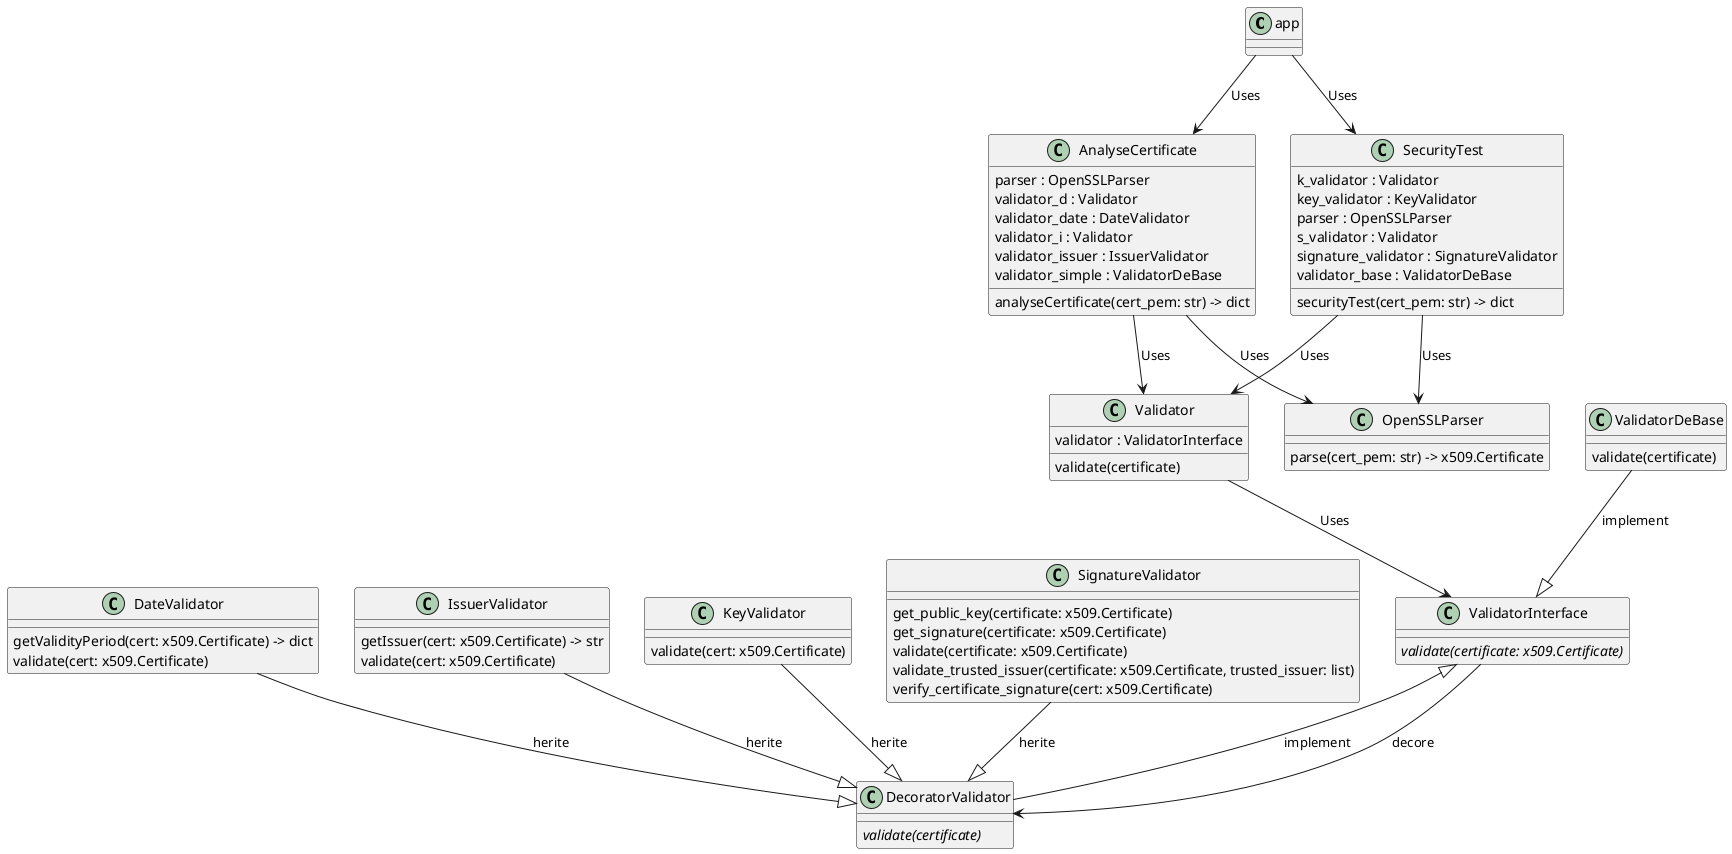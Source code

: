 @startuml classes_UML-Après
set namespaceSeparator none
class "app" as src.app {
}
class "AnalyseCertificate" as src.models.analyseCertificate.AnalyseCertificate {
  parser : OpenSSLParser
  validator_d : Validator
  validator_date : DateValidator
  validator_i : Validator
  validator_issuer : IssuerValidator
  validator_simple : ValidatorDeBase
  analyseCertificate(cert_pem: str) -> dict
}
class "DateValidator" as src.models.DateValidator.DateValidator {
  getValidityPeriod(cert: x509.Certificate) -> dict
  validate(cert: x509.Certificate)
}
class "IssuerValidator" as src.models.IssuerValidator.IssuerValidator {
  getIssuer(cert: x509.Certificate) -> str
  validate(cert: x509.Certificate)
}
class "KeyValidator" as src.models.KeyValidator.KeyValidator {
  validate(cert: x509.Certificate)
}
class "OpenSSLParser" as src.models.OpenSSLParser.OpenSSLParser {
  parse(cert_pem: str) -> x509.Certificate
}
class "SecurityTest" as src.services.SecurityTest.SecurityTest {
  k_validator : Validator
  key_validator : KeyValidator
  parser : OpenSSLParser
  s_validator : Validator
  signature_validator : SignatureValidator
  validator_base : ValidatorDeBase
  securityTest(cert_pem: str) -> dict
}
class "SignatureValidator" as src.models.SignatureValidator.SignatureValidator {
  get_public_key(certificate: x509.Certificate)
  get_signature(certificate: x509.Certificate)
  validate(certificate: x509.Certificate)
  validate_trusted_issuer(certificate: x509.Certificate, trusted_issuer: list)
  verify_certificate_signature(cert: x509.Certificate)
}
class "DecoratorValidator" as src.models.decoratorValidator.DecoratorValidador {
  {abstract}validate(certificate)
}
class "Validator" as src.models.Validator.Validator {
  validator : ValidatorInterface
  validate(certificate)
}
class "ValidatorDeBase" as src.models.ValidatorDeBase.ValidatorDeBase {
  validate(certificate)
}
class "ValidatorInterface" as src.models.validatorInterface.ValidatorInterface {
  {abstract}validate(certificate: x509.Certificate)
}
src.models.DateValidator.DateValidator --|> src.models.decoratorValidator.DecoratorValidador: herite
src.models.IssuerValidator.IssuerValidator --|> src.models.decoratorValidator.DecoratorValidador: herite
src.models.KeyValidator.KeyValidator --|> src.models.decoratorValidator.DecoratorValidador: herite
src.models.SignatureValidator.SignatureValidator --|> src.models.decoratorValidator.DecoratorValidador: herite
src.models.validatorInterface.ValidatorInterface <|-- src.models.decoratorValidator.DecoratorValidador: implement
src.models.decoratorValidator.DecoratorValidador <-- src.models.validatorInterface.ValidatorInterface: decore
src.models.ValidatorDeBase.ValidatorDeBase --|> src.models.validatorInterface.ValidatorInterface: implement
src.app --> src.models.analyseCertificate.AnalyseCertificate : Uses
src.models.analyseCertificate.AnalyseCertificate -->  src.models.OpenSSLParser.OpenSSLParser: Uses
src.models.analyseCertificate.AnalyseCertificate -->  src.models.Validator.Validator: Uses
src.models.Validator.Validator --> src.models.validatorInterface.ValidatorInterface: Uses
src.app --> src.services.SecurityTest.SecurityTest : Uses
src.services.SecurityTest.SecurityTest -->  src.models.OpenSSLParser.OpenSSLParser: Uses
src.services.SecurityTest.SecurityTest -->  src.models.Validator.Validator: Uses

@enduml
